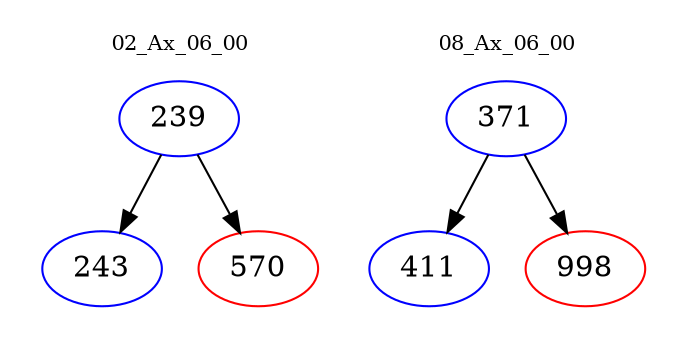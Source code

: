 digraph{
subgraph cluster_0 {
color = white
label = "02_Ax_06_00";
fontsize=10;
T0_239 [label="239", color="blue"]
T0_239 -> T0_243 [color="black"]
T0_243 [label="243", color="blue"]
T0_239 -> T0_570 [color="black"]
T0_570 [label="570", color="red"]
}
subgraph cluster_1 {
color = white
label = "08_Ax_06_00";
fontsize=10;
T1_371 [label="371", color="blue"]
T1_371 -> T1_411 [color="black"]
T1_411 [label="411", color="blue"]
T1_371 -> T1_998 [color="black"]
T1_998 [label="998", color="red"]
}
}
